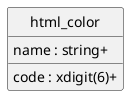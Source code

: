 @startuml uml
skinparam monochrome true
skinparam linetype ortho
hide circle

entity html_color {
    code : xdigit(6)+
    name : string+
}

@enduml
